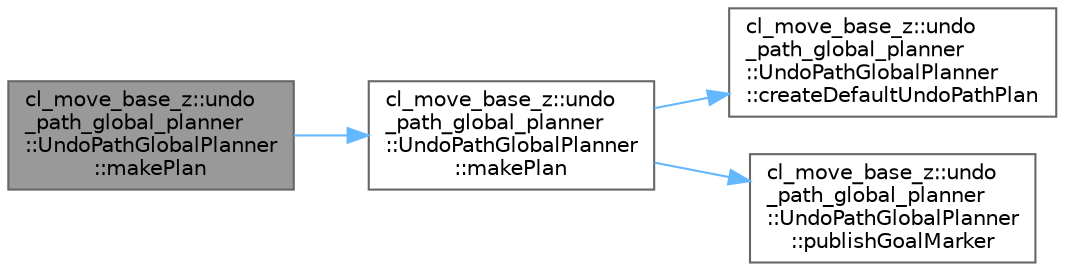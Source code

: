 digraph "cl_move_base_z::undo_path_global_planner::UndoPathGlobalPlanner::makePlan"
{
 // LATEX_PDF_SIZE
  bgcolor="transparent";
  edge [fontname=Helvetica,fontsize=10,labelfontname=Helvetica,labelfontsize=10];
  node [fontname=Helvetica,fontsize=10,shape=box,height=0.2,width=0.4];
  rankdir="LR";
  Node1 [label="cl_move_base_z::undo\l_path_global_planner\l::UndoPathGlobalPlanner\l::makePlan",height=0.2,width=0.4,color="gray40", fillcolor="grey60", style="filled", fontcolor="black",tooltip=" "];
  Node1 -> Node2 [color="steelblue1",style="solid"];
  Node2 [label="cl_move_base_z::undo\l_path_global_planner\l::UndoPathGlobalPlanner\l::makePlan",height=0.2,width=0.4,color="grey40", fillcolor="white", style="filled",URL="$classcl__move__base__z_1_1undo__path__global__planner_1_1UndoPathGlobalPlanner.html#a46034d27c0811abae440009457a7f8b0",tooltip=" "];
  Node2 -> Node3 [color="steelblue1",style="solid"];
  Node3 [label="cl_move_base_z::undo\l_path_global_planner\l::UndoPathGlobalPlanner\l::createDefaultUndoPathPlan",height=0.2,width=0.4,color="grey40", fillcolor="white", style="filled",URL="$classcl__move__base__z_1_1undo__path__global__planner_1_1UndoPathGlobalPlanner.html#a659c16f439d33ac7026a54bb65c26ca8",tooltip=" "];
  Node2 -> Node4 [color="steelblue1",style="solid"];
  Node4 [label="cl_move_base_z::undo\l_path_global_planner\l::UndoPathGlobalPlanner\l::publishGoalMarker",height=0.2,width=0.4,color="grey40", fillcolor="white", style="filled",URL="$classcl__move__base__z_1_1undo__path__global__planner_1_1UndoPathGlobalPlanner.html#a37a85e1cd57173902d8302cb8cb9b933",tooltip=" "];
}
